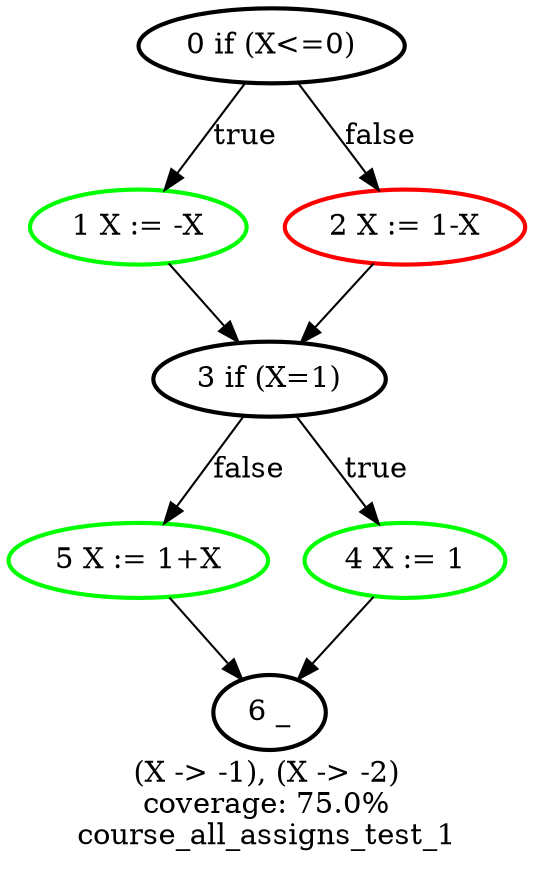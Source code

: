 digraph course_all_assigns_test_1 {
	label = "(X -> -1), (X -> -2)
coverage: 75.0%
course_all_assigns_test_1"
	"5 X := 1+X" [color = green, style = bold]
	"1 X := -X" -> "3 if (X=1)"
	"2 X := 1-X" -> "3 if (X=1)"
	"4 X := 1" -> "6 _"
	"1 X := -X" [color = green, style = bold]
	"4 X := 1" [color = green, style = bold]
	"2 X := 1-X" [color = red, style = bold]
	"3 if (X=1)" [style = bold]
	"6 _" [style = bold]
	"3 if (X=1)" -> "5 X := 1+X" [label = false]
	"0 if (X<=0)" -> "1 X := -X" [label = true]
	"5 X := 1+X" -> "6 _"
	"0 if (X<=0)" [style = bold]
	"0 if (X<=0)" -> "2 X := 1-X" [label = false]
	"3 if (X=1)" -> "4 X := 1" [label = true]
}